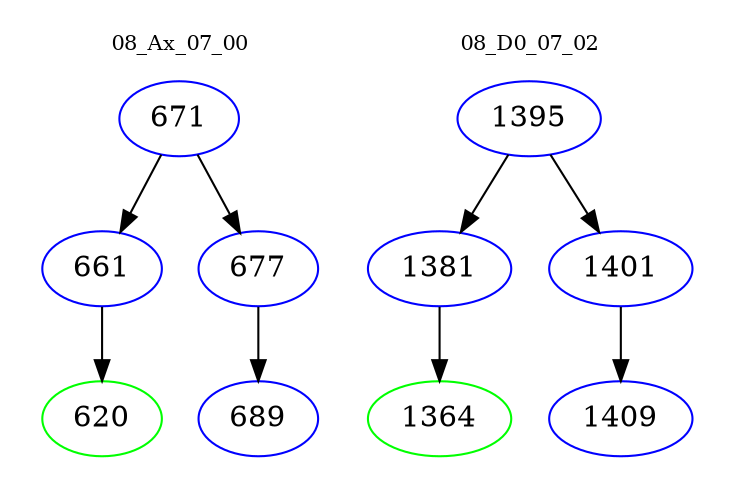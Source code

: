 digraph{
subgraph cluster_0 {
color = white
label = "08_Ax_07_00";
fontsize=10;
T0_671 [label="671", color="blue"]
T0_671 -> T0_661 [color="black"]
T0_661 [label="661", color="blue"]
T0_661 -> T0_620 [color="black"]
T0_620 [label="620", color="green"]
T0_671 -> T0_677 [color="black"]
T0_677 [label="677", color="blue"]
T0_677 -> T0_689 [color="black"]
T0_689 [label="689", color="blue"]
}
subgraph cluster_1 {
color = white
label = "08_D0_07_02";
fontsize=10;
T1_1395 [label="1395", color="blue"]
T1_1395 -> T1_1381 [color="black"]
T1_1381 [label="1381", color="blue"]
T1_1381 -> T1_1364 [color="black"]
T1_1364 [label="1364", color="green"]
T1_1395 -> T1_1401 [color="black"]
T1_1401 [label="1401", color="blue"]
T1_1401 -> T1_1409 [color="black"]
T1_1409 [label="1409", color="blue"]
}
}
